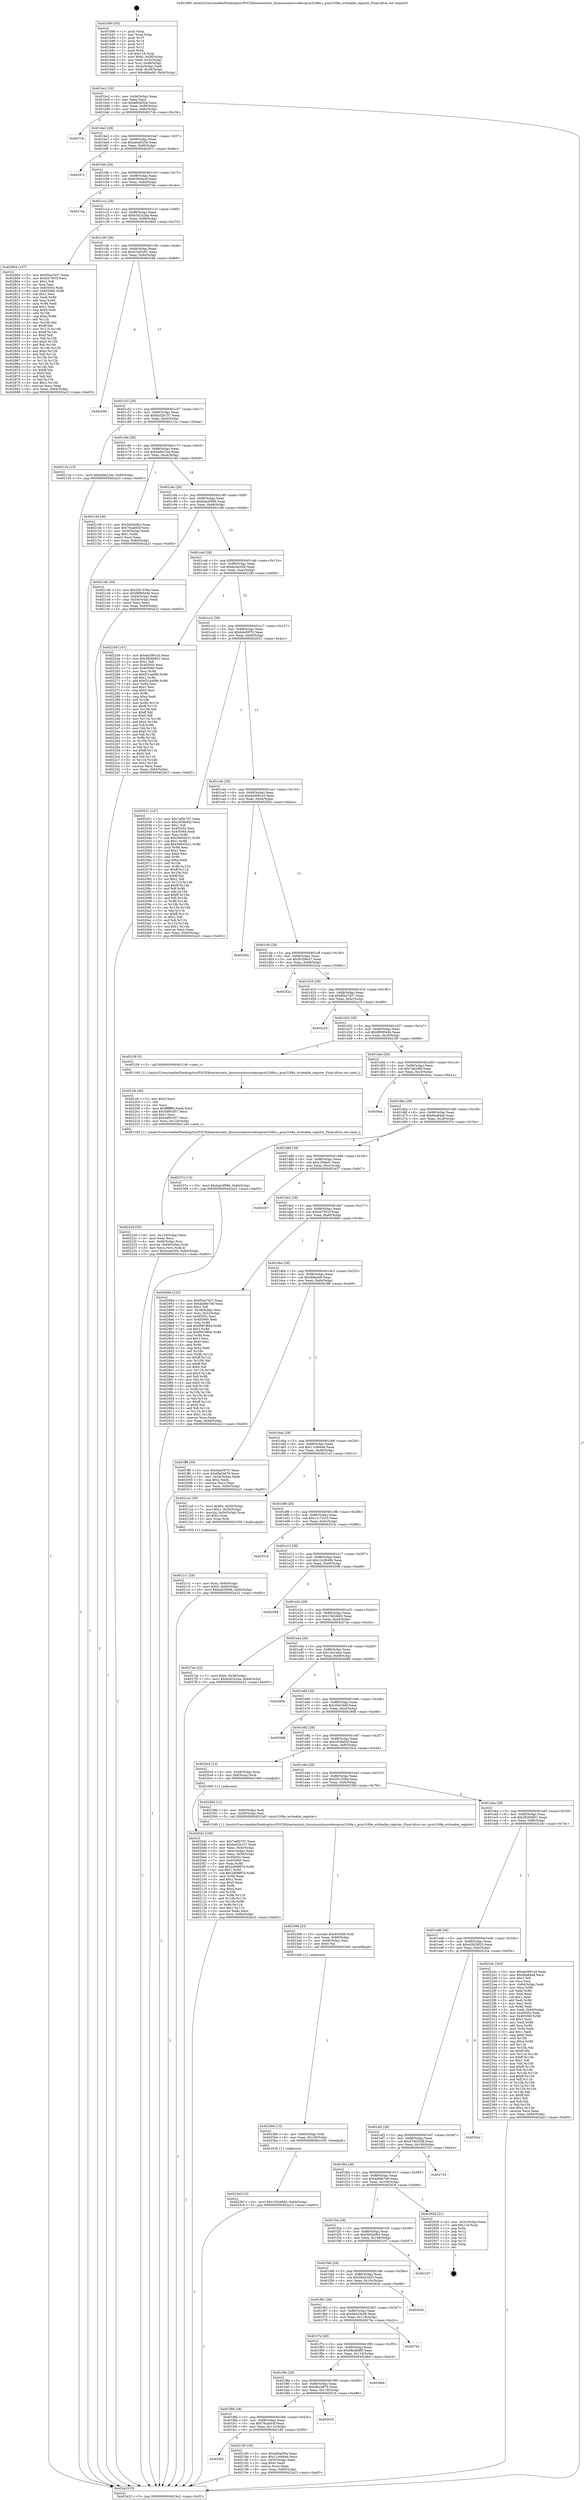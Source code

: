digraph "0x401b90" {
  label = "0x401b90 (/mnt/c/Users/mathe/Desktop/tcc/POCII/binaries/extr_linuxsoundsoccodecspcm3168a.c_pcm3168a_writeable_register_Final-ollvm.out::main(0))"
  labelloc = "t"
  node[shape=record]

  Entry [label="",width=0.3,height=0.3,shape=circle,fillcolor=black,style=filled]
  "0x401bc2" [label="{
     0x401bc2 [32]\l
     | [instrs]\l
     &nbsp;&nbsp;0x401bc2 \<+6\>: mov -0x84(%rbp),%eax\l
     &nbsp;&nbsp;0x401bc8 \<+2\>: mov %eax,%ecx\l
     &nbsp;&nbsp;0x401bca \<+6\>: sub $0xa60af30a,%ecx\l
     &nbsp;&nbsp;0x401bd0 \<+6\>: mov %eax,-0x88(%rbp)\l
     &nbsp;&nbsp;0x401bd6 \<+6\>: mov %ecx,-0x8c(%rbp)\l
     &nbsp;&nbsp;0x401bdc \<+6\>: je 00000000004027cb \<main+0xc3b\>\l
  }"]
  "0x4027cb" [label="{
     0x4027cb\l
  }", style=dashed]
  "0x401be2" [label="{
     0x401be2 [28]\l
     | [instrs]\l
     &nbsp;&nbsp;0x401be2 \<+5\>: jmp 0000000000401be7 \<main+0x57\>\l
     &nbsp;&nbsp;0x401be7 \<+6\>: mov -0x88(%rbp),%eax\l
     &nbsp;&nbsp;0x401bed \<+5\>: sub $0xaeee925d,%eax\l
     &nbsp;&nbsp;0x401bf2 \<+6\>: mov %eax,-0x90(%rbp)\l
     &nbsp;&nbsp;0x401bf8 \<+6\>: je 000000000040297c \<main+0xdec\>\l
  }"]
  Exit [label="",width=0.3,height=0.3,shape=circle,fillcolor=black,style=filled,peripheries=2]
  "0x40297c" [label="{
     0x40297c\l
  }", style=dashed]
  "0x401bfe" [label="{
     0x401bfe [28]\l
     | [instrs]\l
     &nbsp;&nbsp;0x401bfe \<+5\>: jmp 0000000000401c03 \<main+0x73\>\l
     &nbsp;&nbsp;0x401c03 \<+6\>: mov -0x88(%rbp),%eax\l
     &nbsp;&nbsp;0x401c09 \<+5\>: sub $0xb300ea3f,%eax\l
     &nbsp;&nbsp;0x401c0e \<+6\>: mov %eax,-0x94(%rbp)\l
     &nbsp;&nbsp;0x401c14 \<+6\>: je 00000000004027da \<main+0xc4a\>\l
  }"]
  "0x4023bf" [label="{
     0x4023bf [15]\l
     | [instrs]\l
     &nbsp;&nbsp;0x4023bf \<+10\>: movl $0x1362d6d3,-0x84(%rbp)\l
     &nbsp;&nbsp;0x4023c9 \<+5\>: jmp 0000000000402a23 \<main+0xe93\>\l
  }"]
  "0x4027da" [label="{
     0x4027da\l
  }", style=dashed]
  "0x401c1a" [label="{
     0x401c1a [28]\l
     | [instrs]\l
     &nbsp;&nbsp;0x401c1a \<+5\>: jmp 0000000000401c1f \<main+0x8f\>\l
     &nbsp;&nbsp;0x401c1f \<+6\>: mov -0x88(%rbp),%eax\l
     &nbsp;&nbsp;0x401c25 \<+5\>: sub $0xb3d1b2da,%eax\l
     &nbsp;&nbsp;0x401c2a \<+6\>: mov %eax,-0x98(%rbp)\l
     &nbsp;&nbsp;0x401c30 \<+6\>: je 0000000000402804 \<main+0xc74\>\l
  }"]
  "0x4023b0" [label="{
     0x4023b0 [15]\l
     | [instrs]\l
     &nbsp;&nbsp;0x4023b0 \<+4\>: mov -0x60(%rbp),%rdi\l
     &nbsp;&nbsp;0x4023b4 \<+6\>: mov %eax,-0x128(%rbp)\l
     &nbsp;&nbsp;0x4023ba \<+5\>: call 0000000000401030 \<free@plt\>\l
     | [calls]\l
     &nbsp;&nbsp;0x401030 \{1\} (unknown)\l
  }"]
  "0x402804" [label="{
     0x402804 [137]\l
     | [instrs]\l
     &nbsp;&nbsp;0x402804 \<+5\>: mov $0xf5ba7d37,%eax\l
     &nbsp;&nbsp;0x402809 \<+5\>: mov $0xd47951f,%ecx\l
     &nbsp;&nbsp;0x40280e \<+2\>: mov $0x1,%dl\l
     &nbsp;&nbsp;0x402810 \<+2\>: xor %esi,%esi\l
     &nbsp;&nbsp;0x402812 \<+7\>: mov 0x40505c,%edi\l
     &nbsp;&nbsp;0x402819 \<+8\>: mov 0x405060,%r8d\l
     &nbsp;&nbsp;0x402821 \<+3\>: sub $0x1,%esi\l
     &nbsp;&nbsp;0x402824 \<+3\>: mov %edi,%r9d\l
     &nbsp;&nbsp;0x402827 \<+3\>: add %esi,%r9d\l
     &nbsp;&nbsp;0x40282a \<+4\>: imul %r9d,%edi\l
     &nbsp;&nbsp;0x40282e \<+3\>: and $0x1,%edi\l
     &nbsp;&nbsp;0x402831 \<+3\>: cmp $0x0,%edi\l
     &nbsp;&nbsp;0x402834 \<+4\>: sete %r10b\l
     &nbsp;&nbsp;0x402838 \<+4\>: cmp $0xa,%r8d\l
     &nbsp;&nbsp;0x40283c \<+4\>: setl %r11b\l
     &nbsp;&nbsp;0x402840 \<+3\>: mov %r10b,%bl\l
     &nbsp;&nbsp;0x402843 \<+3\>: xor $0xff,%bl\l
     &nbsp;&nbsp;0x402846 \<+3\>: mov %r11b,%r14b\l
     &nbsp;&nbsp;0x402849 \<+4\>: xor $0xff,%r14b\l
     &nbsp;&nbsp;0x40284d \<+3\>: xor $0x0,%dl\l
     &nbsp;&nbsp;0x402850 \<+3\>: mov %bl,%r15b\l
     &nbsp;&nbsp;0x402853 \<+4\>: and $0x0,%r15b\l
     &nbsp;&nbsp;0x402857 \<+3\>: and %dl,%r10b\l
     &nbsp;&nbsp;0x40285a \<+3\>: mov %r14b,%r12b\l
     &nbsp;&nbsp;0x40285d \<+4\>: and $0x0,%r12b\l
     &nbsp;&nbsp;0x402861 \<+3\>: and %dl,%r11b\l
     &nbsp;&nbsp;0x402864 \<+3\>: or %r10b,%r15b\l
     &nbsp;&nbsp;0x402867 \<+3\>: or %r11b,%r12b\l
     &nbsp;&nbsp;0x40286a \<+3\>: xor %r12b,%r15b\l
     &nbsp;&nbsp;0x40286d \<+3\>: or %r14b,%bl\l
     &nbsp;&nbsp;0x402870 \<+3\>: xor $0xff,%bl\l
     &nbsp;&nbsp;0x402873 \<+3\>: or $0x0,%dl\l
     &nbsp;&nbsp;0x402876 \<+2\>: and %dl,%bl\l
     &nbsp;&nbsp;0x402878 \<+3\>: or %bl,%r15b\l
     &nbsp;&nbsp;0x40287b \<+4\>: test $0x1,%r15b\l
     &nbsp;&nbsp;0x40287f \<+3\>: cmovne %ecx,%eax\l
     &nbsp;&nbsp;0x402882 \<+6\>: mov %eax,-0x84(%rbp)\l
     &nbsp;&nbsp;0x402888 \<+5\>: jmp 0000000000402a23 \<main+0xe93\>\l
  }"]
  "0x401c36" [label="{
     0x401c36 [28]\l
     | [instrs]\l
     &nbsp;&nbsp;0x401c36 \<+5\>: jmp 0000000000401c3b \<main+0xab\>\l
     &nbsp;&nbsp;0x401c3b \<+6\>: mov -0x88(%rbp),%eax\l
     &nbsp;&nbsp;0x401c41 \<+5\>: sub $0xb7ae5c91,%eax\l
     &nbsp;&nbsp;0x401c46 \<+6\>: mov %eax,-0x9c(%rbp)\l
     &nbsp;&nbsp;0x401c4c \<+6\>: je 0000000000402548 \<main+0x9b8\>\l
  }"]
  "0x402399" [label="{
     0x402399 [23]\l
     | [instrs]\l
     &nbsp;&nbsp;0x402399 \<+10\>: movabs $0x4030d6,%rdi\l
     &nbsp;&nbsp;0x4023a3 \<+3\>: mov %eax,-0x68(%rbp)\l
     &nbsp;&nbsp;0x4023a6 \<+3\>: mov -0x68(%rbp),%esi\l
     &nbsp;&nbsp;0x4023a9 \<+2\>: mov $0x0,%al\l
     &nbsp;&nbsp;0x4023ab \<+5\>: call 0000000000401040 \<printf@plt\>\l
     | [calls]\l
     &nbsp;&nbsp;0x401040 \{1\} (unknown)\l
  }"]
  "0x402548" [label="{
     0x402548\l
  }", style=dashed]
  "0x401c52" [label="{
     0x401c52 [28]\l
     | [instrs]\l
     &nbsp;&nbsp;0x401c52 \<+5\>: jmp 0000000000401c57 \<main+0xc7\>\l
     &nbsp;&nbsp;0x401c57 \<+6\>: mov -0x88(%rbp),%eax\l
     &nbsp;&nbsp;0x401c5d \<+5\>: sub $0xba52b157,%eax\l
     &nbsp;&nbsp;0x401c62 \<+6\>: mov %eax,-0xa0(%rbp)\l
     &nbsp;&nbsp;0x401c68 \<+6\>: je 000000000040213a \<main+0x5aa\>\l
  }"]
  "0x402226" [label="{
     0x402226 [35]\l
     | [instrs]\l
     &nbsp;&nbsp;0x402226 \<+6\>: mov -0x124(%rbp),%ecx\l
     &nbsp;&nbsp;0x40222c \<+3\>: imul %eax,%ecx\l
     &nbsp;&nbsp;0x40222f \<+4\>: mov -0x60(%rbp),%rsi\l
     &nbsp;&nbsp;0x402233 \<+4\>: movslq -0x64(%rbp),%rdi\l
     &nbsp;&nbsp;0x402237 \<+3\>: mov %ecx,(%rsi,%rdi,4)\l
     &nbsp;&nbsp;0x40223a \<+10\>: movl $0xbcdecf26,-0x84(%rbp)\l
     &nbsp;&nbsp;0x402244 \<+5\>: jmp 0000000000402a23 \<main+0xe93\>\l
  }"]
  "0x40213a" [label="{
     0x40213a [15]\l
     | [instrs]\l
     &nbsp;&nbsp;0x40213a \<+10\>: movl $0xba9a12ee,-0x84(%rbp)\l
     &nbsp;&nbsp;0x402144 \<+5\>: jmp 0000000000402a23 \<main+0xe93\>\l
  }"]
  "0x401c6e" [label="{
     0x401c6e [28]\l
     | [instrs]\l
     &nbsp;&nbsp;0x401c6e \<+5\>: jmp 0000000000401c73 \<main+0xe3\>\l
     &nbsp;&nbsp;0x401c73 \<+6\>: mov -0x88(%rbp),%eax\l
     &nbsp;&nbsp;0x401c79 \<+5\>: sub $0xba9a12ee,%eax\l
     &nbsp;&nbsp;0x401c7e \<+6\>: mov %eax,-0xa4(%rbp)\l
     &nbsp;&nbsp;0x401c84 \<+6\>: je 0000000000402149 \<main+0x5b9\>\l
  }"]
  "0x4021fe" [label="{
     0x4021fe [40]\l
     | [instrs]\l
     &nbsp;&nbsp;0x4021fe \<+5\>: mov $0x2,%ecx\l
     &nbsp;&nbsp;0x402203 \<+1\>: cltd\l
     &nbsp;&nbsp;0x402204 \<+2\>: idiv %ecx\l
     &nbsp;&nbsp;0x402206 \<+6\>: imul $0xfffffffe,%edx,%ecx\l
     &nbsp;&nbsp;0x40220c \<+6\>: add $0x3df91657,%ecx\l
     &nbsp;&nbsp;0x402212 \<+3\>: add $0x1,%ecx\l
     &nbsp;&nbsp;0x402215 \<+6\>: sub $0x3df91657,%ecx\l
     &nbsp;&nbsp;0x40221b \<+6\>: mov %ecx,-0x124(%rbp)\l
     &nbsp;&nbsp;0x402221 \<+5\>: call 0000000000401160 \<next_i\>\l
     | [calls]\l
     &nbsp;&nbsp;0x401160 \{1\} (/mnt/c/Users/mathe/Desktop/tcc/POCII/binaries/extr_linuxsoundsoccodecspcm3168a.c_pcm3168a_writeable_register_Final-ollvm.out::next_i)\l
  }"]
  "0x402149" [label="{
     0x402149 [30]\l
     | [instrs]\l
     &nbsp;&nbsp;0x402149 \<+5\>: mov $0x5b5bbfb3,%eax\l
     &nbsp;&nbsp;0x40214e \<+5\>: mov $0x78cab03f,%ecx\l
     &nbsp;&nbsp;0x402153 \<+3\>: mov -0x30(%rbp),%edx\l
     &nbsp;&nbsp;0x402156 \<+3\>: cmp $0x1,%edx\l
     &nbsp;&nbsp;0x402159 \<+3\>: cmovl %ecx,%eax\l
     &nbsp;&nbsp;0x40215c \<+6\>: mov %eax,-0x84(%rbp)\l
     &nbsp;&nbsp;0x402162 \<+5\>: jmp 0000000000402a23 \<main+0xe93\>\l
  }"]
  "0x401c8a" [label="{
     0x401c8a [28]\l
     | [instrs]\l
     &nbsp;&nbsp;0x401c8a \<+5\>: jmp 0000000000401c8f \<main+0xff\>\l
     &nbsp;&nbsp;0x401c8f \<+6\>: mov -0x88(%rbp),%eax\l
     &nbsp;&nbsp;0x401c95 \<+5\>: sub $0xbab3f586,%eax\l
     &nbsp;&nbsp;0x401c9a \<+6\>: mov %eax,-0xa8(%rbp)\l
     &nbsp;&nbsp;0x401ca0 \<+6\>: je 00000000004021db \<main+0x64b\>\l
  }"]
  "0x4021c1" [label="{
     0x4021c1 [26]\l
     | [instrs]\l
     &nbsp;&nbsp;0x4021c1 \<+4\>: mov %rax,-0x60(%rbp)\l
     &nbsp;&nbsp;0x4021c5 \<+7\>: movl $0x0,-0x64(%rbp)\l
     &nbsp;&nbsp;0x4021cc \<+10\>: movl $0xbab3f586,-0x84(%rbp)\l
     &nbsp;&nbsp;0x4021d6 \<+5\>: jmp 0000000000402a23 \<main+0xe93\>\l
  }"]
  "0x4021db" [label="{
     0x4021db [30]\l
     | [instrs]\l
     &nbsp;&nbsp;0x4021db \<+5\>: mov $0x2f41559a,%eax\l
     &nbsp;&nbsp;0x4021e0 \<+5\>: mov $0xf899044b,%ecx\l
     &nbsp;&nbsp;0x4021e5 \<+3\>: mov -0x64(%rbp),%edx\l
     &nbsp;&nbsp;0x4021e8 \<+3\>: cmp -0x54(%rbp),%edx\l
     &nbsp;&nbsp;0x4021eb \<+3\>: cmovl %ecx,%eax\l
     &nbsp;&nbsp;0x4021ee \<+6\>: mov %eax,-0x84(%rbp)\l
     &nbsp;&nbsp;0x4021f4 \<+5\>: jmp 0000000000402a23 \<main+0xe93\>\l
  }"]
  "0x401ca6" [label="{
     0x401ca6 [28]\l
     | [instrs]\l
     &nbsp;&nbsp;0x401ca6 \<+5\>: jmp 0000000000401cab \<main+0x11b\>\l
     &nbsp;&nbsp;0x401cab \<+6\>: mov -0x88(%rbp),%eax\l
     &nbsp;&nbsp;0x401cb1 \<+5\>: sub $0xbcdecf26,%eax\l
     &nbsp;&nbsp;0x401cb6 \<+6\>: mov %eax,-0xac(%rbp)\l
     &nbsp;&nbsp;0x401cbc \<+6\>: je 0000000000402249 \<main+0x6b9\>\l
  }"]
  "0x401fd2" [label="{
     0x401fd2\l
  }", style=dashed]
  "0x402249" [label="{
     0x402249 [147]\l
     | [instrs]\l
     &nbsp;&nbsp;0x402249 \<+5\>: mov $0xda3991e3,%eax\l
     &nbsp;&nbsp;0x40224e \<+5\>: mov $0x38260651,%ecx\l
     &nbsp;&nbsp;0x402253 \<+2\>: mov $0x1,%dl\l
     &nbsp;&nbsp;0x402255 \<+7\>: mov 0x40505c,%esi\l
     &nbsp;&nbsp;0x40225c \<+7\>: mov 0x405060,%edi\l
     &nbsp;&nbsp;0x402263 \<+3\>: mov %esi,%r8d\l
     &nbsp;&nbsp;0x402266 \<+7\>: sub $0xf31aa09b,%r8d\l
     &nbsp;&nbsp;0x40226d \<+4\>: sub $0x1,%r8d\l
     &nbsp;&nbsp;0x402271 \<+7\>: add $0xf31aa09b,%r8d\l
     &nbsp;&nbsp;0x402278 \<+4\>: imul %r8d,%esi\l
     &nbsp;&nbsp;0x40227c \<+3\>: and $0x1,%esi\l
     &nbsp;&nbsp;0x40227f \<+3\>: cmp $0x0,%esi\l
     &nbsp;&nbsp;0x402282 \<+4\>: sete %r9b\l
     &nbsp;&nbsp;0x402286 \<+3\>: cmp $0xa,%edi\l
     &nbsp;&nbsp;0x402289 \<+4\>: setl %r10b\l
     &nbsp;&nbsp;0x40228d \<+3\>: mov %r9b,%r11b\l
     &nbsp;&nbsp;0x402290 \<+4\>: xor $0xff,%r11b\l
     &nbsp;&nbsp;0x402294 \<+3\>: mov %r10b,%bl\l
     &nbsp;&nbsp;0x402297 \<+3\>: xor $0xff,%bl\l
     &nbsp;&nbsp;0x40229a \<+3\>: xor $0x0,%dl\l
     &nbsp;&nbsp;0x40229d \<+3\>: mov %r11b,%r14b\l
     &nbsp;&nbsp;0x4022a0 \<+4\>: and $0x0,%r14b\l
     &nbsp;&nbsp;0x4022a4 \<+3\>: and %dl,%r9b\l
     &nbsp;&nbsp;0x4022a7 \<+3\>: mov %bl,%r15b\l
     &nbsp;&nbsp;0x4022aa \<+4\>: and $0x0,%r15b\l
     &nbsp;&nbsp;0x4022ae \<+3\>: and %dl,%r10b\l
     &nbsp;&nbsp;0x4022b1 \<+3\>: or %r9b,%r14b\l
     &nbsp;&nbsp;0x4022b4 \<+3\>: or %r10b,%r15b\l
     &nbsp;&nbsp;0x4022b7 \<+3\>: xor %r15b,%r14b\l
     &nbsp;&nbsp;0x4022ba \<+3\>: or %bl,%r11b\l
     &nbsp;&nbsp;0x4022bd \<+4\>: xor $0xff,%r11b\l
     &nbsp;&nbsp;0x4022c1 \<+3\>: or $0x0,%dl\l
     &nbsp;&nbsp;0x4022c4 \<+3\>: and %dl,%r11b\l
     &nbsp;&nbsp;0x4022c7 \<+3\>: or %r11b,%r14b\l
     &nbsp;&nbsp;0x4022ca \<+4\>: test $0x1,%r14b\l
     &nbsp;&nbsp;0x4022ce \<+3\>: cmovne %ecx,%eax\l
     &nbsp;&nbsp;0x4022d1 \<+6\>: mov %eax,-0x84(%rbp)\l
     &nbsp;&nbsp;0x4022d7 \<+5\>: jmp 0000000000402a23 \<main+0xe93\>\l
  }"]
  "0x401cc2" [label="{
     0x401cc2 [28]\l
     | [instrs]\l
     &nbsp;&nbsp;0x401cc2 \<+5\>: jmp 0000000000401cc7 \<main+0x137\>\l
     &nbsp;&nbsp;0x401cc7 \<+6\>: mov -0x88(%rbp),%eax\l
     &nbsp;&nbsp;0x401ccd \<+5\>: sub $0xbda597f1,%eax\l
     &nbsp;&nbsp;0x401cd2 \<+6\>: mov %eax,-0xb0(%rbp)\l
     &nbsp;&nbsp;0x401cd8 \<+6\>: je 0000000000402031 \<main+0x4a1\>\l
  }"]
  "0x402185" [label="{
     0x402185 [30]\l
     | [instrs]\l
     &nbsp;&nbsp;0x402185 \<+5\>: mov $0xa60af30a,%eax\l
     &nbsp;&nbsp;0x40218a \<+5\>: mov $0x11c666a6,%ecx\l
     &nbsp;&nbsp;0x40218f \<+3\>: mov -0x30(%rbp),%edx\l
     &nbsp;&nbsp;0x402192 \<+3\>: cmp $0x0,%edx\l
     &nbsp;&nbsp;0x402195 \<+3\>: cmove %ecx,%eax\l
     &nbsp;&nbsp;0x402198 \<+6\>: mov %eax,-0x84(%rbp)\l
     &nbsp;&nbsp;0x40219e \<+5\>: jmp 0000000000402a23 \<main+0xe93\>\l
  }"]
  "0x402031" [label="{
     0x402031 [147]\l
     | [instrs]\l
     &nbsp;&nbsp;0x402031 \<+5\>: mov $0x7a6f2707,%eax\l
     &nbsp;&nbsp;0x402036 \<+5\>: mov $0x2838e92f,%ecx\l
     &nbsp;&nbsp;0x40203b \<+2\>: mov $0x1,%dl\l
     &nbsp;&nbsp;0x40203d \<+7\>: mov 0x40505c,%esi\l
     &nbsp;&nbsp;0x402044 \<+7\>: mov 0x405060,%edi\l
     &nbsp;&nbsp;0x40204b \<+3\>: mov %esi,%r8d\l
     &nbsp;&nbsp;0x40204e \<+7\>: sub $0x306d2b31,%r8d\l
     &nbsp;&nbsp;0x402055 \<+4\>: sub $0x1,%r8d\l
     &nbsp;&nbsp;0x402059 \<+7\>: add $0x306d2b31,%r8d\l
     &nbsp;&nbsp;0x402060 \<+4\>: imul %r8d,%esi\l
     &nbsp;&nbsp;0x402064 \<+3\>: and $0x1,%esi\l
     &nbsp;&nbsp;0x402067 \<+3\>: cmp $0x0,%esi\l
     &nbsp;&nbsp;0x40206a \<+4\>: sete %r9b\l
     &nbsp;&nbsp;0x40206e \<+3\>: cmp $0xa,%edi\l
     &nbsp;&nbsp;0x402071 \<+4\>: setl %r10b\l
     &nbsp;&nbsp;0x402075 \<+3\>: mov %r9b,%r11b\l
     &nbsp;&nbsp;0x402078 \<+4\>: xor $0xff,%r11b\l
     &nbsp;&nbsp;0x40207c \<+3\>: mov %r10b,%bl\l
     &nbsp;&nbsp;0x40207f \<+3\>: xor $0xff,%bl\l
     &nbsp;&nbsp;0x402082 \<+3\>: xor $0x1,%dl\l
     &nbsp;&nbsp;0x402085 \<+3\>: mov %r11b,%r14b\l
     &nbsp;&nbsp;0x402088 \<+4\>: and $0xff,%r14b\l
     &nbsp;&nbsp;0x40208c \<+3\>: and %dl,%r9b\l
     &nbsp;&nbsp;0x40208f \<+3\>: mov %bl,%r15b\l
     &nbsp;&nbsp;0x402092 \<+4\>: and $0xff,%r15b\l
     &nbsp;&nbsp;0x402096 \<+3\>: and %dl,%r10b\l
     &nbsp;&nbsp;0x402099 \<+3\>: or %r9b,%r14b\l
     &nbsp;&nbsp;0x40209c \<+3\>: or %r10b,%r15b\l
     &nbsp;&nbsp;0x40209f \<+3\>: xor %r15b,%r14b\l
     &nbsp;&nbsp;0x4020a2 \<+3\>: or %bl,%r11b\l
     &nbsp;&nbsp;0x4020a5 \<+4\>: xor $0xff,%r11b\l
     &nbsp;&nbsp;0x4020a9 \<+3\>: or $0x1,%dl\l
     &nbsp;&nbsp;0x4020ac \<+3\>: and %dl,%r11b\l
     &nbsp;&nbsp;0x4020af \<+3\>: or %r11b,%r14b\l
     &nbsp;&nbsp;0x4020b2 \<+4\>: test $0x1,%r14b\l
     &nbsp;&nbsp;0x4020b6 \<+3\>: cmovne %ecx,%eax\l
     &nbsp;&nbsp;0x4020b9 \<+6\>: mov %eax,-0x84(%rbp)\l
     &nbsp;&nbsp;0x4020bf \<+5\>: jmp 0000000000402a23 \<main+0xe93\>\l
  }"]
  "0x401cde" [label="{
     0x401cde [28]\l
     | [instrs]\l
     &nbsp;&nbsp;0x401cde \<+5\>: jmp 0000000000401ce3 \<main+0x153\>\l
     &nbsp;&nbsp;0x401ce3 \<+6\>: mov -0x88(%rbp),%eax\l
     &nbsp;&nbsp;0x401ce9 \<+5\>: sub $0xda3991e3,%eax\l
     &nbsp;&nbsp;0x401cee \<+6\>: mov %eax,-0xb4(%rbp)\l
     &nbsp;&nbsp;0x401cf4 \<+6\>: je 000000000040295a \<main+0xdca\>\l
  }"]
  "0x401fb6" [label="{
     0x401fb6 [28]\l
     | [instrs]\l
     &nbsp;&nbsp;0x401fb6 \<+5\>: jmp 0000000000401fbb \<main+0x42b\>\l
     &nbsp;&nbsp;0x401fbb \<+6\>: mov -0x88(%rbp),%eax\l
     &nbsp;&nbsp;0x401fc1 \<+5\>: sub $0x78cab03f,%eax\l
     &nbsp;&nbsp;0x401fc6 \<+6\>: mov %eax,-0x11c(%rbp)\l
     &nbsp;&nbsp;0x401fcc \<+6\>: je 0000000000402185 \<main+0x5f5\>\l
  }"]
  "0x40295a" [label="{
     0x40295a\l
  }", style=dashed]
  "0x401cfa" [label="{
     0x401cfa [28]\l
     | [instrs]\l
     &nbsp;&nbsp;0x401cfa \<+5\>: jmp 0000000000401cff \<main+0x16f\>\l
     &nbsp;&nbsp;0x401cff \<+6\>: mov -0x88(%rbp),%eax\l
     &nbsp;&nbsp;0x401d05 \<+5\>: sub $0xf0358c47,%eax\l
     &nbsp;&nbsp;0x401d0a \<+6\>: mov %eax,-0xb8(%rbp)\l
     &nbsp;&nbsp;0x401d10 \<+6\>: je 000000000040252a \<main+0x99a\>\l
  }"]
  "0x402016" [label="{
     0x402016\l
  }", style=dashed]
  "0x40252a" [label="{
     0x40252a\l
  }", style=dashed]
  "0x401d16" [label="{
     0x401d16 [28]\l
     | [instrs]\l
     &nbsp;&nbsp;0x401d16 \<+5\>: jmp 0000000000401d1b \<main+0x18b\>\l
     &nbsp;&nbsp;0x401d1b \<+6\>: mov -0x88(%rbp),%eax\l
     &nbsp;&nbsp;0x401d21 \<+5\>: sub $0xf5ba7d37,%eax\l
     &nbsp;&nbsp;0x401d26 \<+6\>: mov %eax,-0xbc(%rbp)\l
     &nbsp;&nbsp;0x401d2c \<+6\>: je 0000000000402a19 \<main+0xe89\>\l
  }"]
  "0x401f9a" [label="{
     0x401f9a [28]\l
     | [instrs]\l
     &nbsp;&nbsp;0x401f9a \<+5\>: jmp 0000000000401f9f \<main+0x40f\>\l
     &nbsp;&nbsp;0x401f9f \<+6\>: mov -0x88(%rbp),%eax\l
     &nbsp;&nbsp;0x401fa5 \<+5\>: sub $0x6fa24676,%eax\l
     &nbsp;&nbsp;0x401faa \<+6\>: mov %eax,-0x118(%rbp)\l
     &nbsp;&nbsp;0x401fb0 \<+6\>: je 0000000000402016 \<main+0x486\>\l
  }"]
  "0x402a19" [label="{
     0x402a19\l
  }", style=dashed]
  "0x401d32" [label="{
     0x401d32 [28]\l
     | [instrs]\l
     &nbsp;&nbsp;0x401d32 \<+5\>: jmp 0000000000401d37 \<main+0x1a7\>\l
     &nbsp;&nbsp;0x401d37 \<+6\>: mov -0x88(%rbp),%eax\l
     &nbsp;&nbsp;0x401d3d \<+5\>: sub $0xf899044b,%eax\l
     &nbsp;&nbsp;0x401d42 \<+6\>: mov %eax,-0xc0(%rbp)\l
     &nbsp;&nbsp;0x401d48 \<+6\>: je 00000000004021f9 \<main+0x669\>\l
  }"]
  "0x4029b4" [label="{
     0x4029b4\l
  }", style=dashed]
  "0x4021f9" [label="{
     0x4021f9 [5]\l
     | [instrs]\l
     &nbsp;&nbsp;0x4021f9 \<+5\>: call 0000000000401160 \<next_i\>\l
     | [calls]\l
     &nbsp;&nbsp;0x401160 \{1\} (/mnt/c/Users/mathe/Desktop/tcc/POCII/binaries/extr_linuxsoundsoccodecspcm3168a.c_pcm3168a_writeable_register_Final-ollvm.out::next_i)\l
  }"]
  "0x401d4e" [label="{
     0x401d4e [28]\l
     | [instrs]\l
     &nbsp;&nbsp;0x401d4e \<+5\>: jmp 0000000000401d53 \<main+0x1c3\>\l
     &nbsp;&nbsp;0x401d53 \<+6\>: mov -0x88(%rbp),%eax\l
     &nbsp;&nbsp;0x401d59 \<+5\>: sub $0x7de29fb,%eax\l
     &nbsp;&nbsp;0x401d5e \<+6\>: mov %eax,-0xc4(%rbp)\l
     &nbsp;&nbsp;0x401d64 \<+6\>: je 00000000004026aa \<main+0xb1a\>\l
  }"]
  "0x401f7e" [label="{
     0x401f7e [28]\l
     | [instrs]\l
     &nbsp;&nbsp;0x401f7e \<+5\>: jmp 0000000000401f83 \<main+0x3f3\>\l
     &nbsp;&nbsp;0x401f83 \<+6\>: mov -0x88(%rbp),%eax\l
     &nbsp;&nbsp;0x401f89 \<+5\>: sub $0x68ed8df0,%eax\l
     &nbsp;&nbsp;0x401f8e \<+6\>: mov %eax,-0x114(%rbp)\l
     &nbsp;&nbsp;0x401f94 \<+6\>: je 00000000004029b4 \<main+0xe24\>\l
  }"]
  "0x4026aa" [label="{
     0x4026aa\l
  }", style=dashed]
  "0x401d6a" [label="{
     0x401d6a [28]\l
     | [instrs]\l
     &nbsp;&nbsp;0x401d6a \<+5\>: jmp 0000000000401d6f \<main+0x1df\>\l
     &nbsp;&nbsp;0x401d6f \<+6\>: mov -0x88(%rbp),%eax\l
     &nbsp;&nbsp;0x401d75 \<+5\>: sub $0x9ea84a9,%eax\l
     &nbsp;&nbsp;0x401d7a \<+6\>: mov %eax,-0xc8(%rbp)\l
     &nbsp;&nbsp;0x401d80 \<+6\>: je 000000000040237e \<main+0x7ee\>\l
  }"]
  "0x4027bc" [label="{
     0x4027bc\l
  }", style=dashed]
  "0x40237e" [label="{
     0x40237e [15]\l
     | [instrs]\l
     &nbsp;&nbsp;0x40237e \<+10\>: movl $0xbab3f586,-0x84(%rbp)\l
     &nbsp;&nbsp;0x402388 \<+5\>: jmp 0000000000402a23 \<main+0xe93\>\l
  }"]
  "0x401d86" [label="{
     0x401d86 [28]\l
     | [instrs]\l
     &nbsp;&nbsp;0x401d86 \<+5\>: jmp 0000000000401d8b \<main+0x1fb\>\l
     &nbsp;&nbsp;0x401d8b \<+6\>: mov -0x88(%rbp),%eax\l
     &nbsp;&nbsp;0x401d91 \<+5\>: sub $0xc16dad1,%eax\l
     &nbsp;&nbsp;0x401d96 \<+6\>: mov %eax,-0xcc(%rbp)\l
     &nbsp;&nbsp;0x401d9c \<+6\>: je 0000000000402457 \<main+0x8c7\>\l
  }"]
  "0x401f62" [label="{
     0x401f62 [28]\l
     | [instrs]\l
     &nbsp;&nbsp;0x401f62 \<+5\>: jmp 0000000000401f67 \<main+0x3d7\>\l
     &nbsp;&nbsp;0x401f67 \<+6\>: mov -0x88(%rbp),%eax\l
     &nbsp;&nbsp;0x401f6d \<+5\>: sub $0x66e33a38,%eax\l
     &nbsp;&nbsp;0x401f72 \<+6\>: mov %eax,-0x110(%rbp)\l
     &nbsp;&nbsp;0x401f78 \<+6\>: je 00000000004027bc \<main+0xc2c\>\l
  }"]
  "0x402457" [label="{
     0x402457\l
  }", style=dashed]
  "0x401da2" [label="{
     0x401da2 [28]\l
     | [instrs]\l
     &nbsp;&nbsp;0x401da2 \<+5\>: jmp 0000000000401da7 \<main+0x217\>\l
     &nbsp;&nbsp;0x401da7 \<+6\>: mov -0x88(%rbp),%eax\l
     &nbsp;&nbsp;0x401dad \<+5\>: sub $0xd47951f,%eax\l
     &nbsp;&nbsp;0x401db2 \<+6\>: mov %eax,-0xd0(%rbp)\l
     &nbsp;&nbsp;0x401db8 \<+6\>: je 000000000040288d \<main+0xcfd\>\l
  }"]
  "0x40262b" [label="{
     0x40262b\l
  }", style=dashed]
  "0x40288d" [label="{
     0x40288d [153]\l
     | [instrs]\l
     &nbsp;&nbsp;0x40288d \<+5\>: mov $0xf5ba7d37,%eax\l
     &nbsp;&nbsp;0x402892 \<+5\>: mov $0x4a68e7e8,%ecx\l
     &nbsp;&nbsp;0x402897 \<+2\>: mov $0x1,%dl\l
     &nbsp;&nbsp;0x402899 \<+3\>: mov -0x38(%rbp),%esi\l
     &nbsp;&nbsp;0x40289c \<+3\>: mov %esi,-0x2c(%rbp)\l
     &nbsp;&nbsp;0x40289f \<+7\>: mov 0x40505c,%esi\l
     &nbsp;&nbsp;0x4028a6 \<+7\>: mov 0x405060,%edi\l
     &nbsp;&nbsp;0x4028ad \<+3\>: mov %esi,%r8d\l
     &nbsp;&nbsp;0x4028b0 \<+7\>: add $0xf991f80d,%r8d\l
     &nbsp;&nbsp;0x4028b7 \<+4\>: sub $0x1,%r8d\l
     &nbsp;&nbsp;0x4028bb \<+7\>: sub $0xf991f80d,%r8d\l
     &nbsp;&nbsp;0x4028c2 \<+4\>: imul %r8d,%esi\l
     &nbsp;&nbsp;0x4028c6 \<+3\>: and $0x1,%esi\l
     &nbsp;&nbsp;0x4028c9 \<+3\>: cmp $0x0,%esi\l
     &nbsp;&nbsp;0x4028cc \<+4\>: sete %r9b\l
     &nbsp;&nbsp;0x4028d0 \<+3\>: cmp $0xa,%edi\l
     &nbsp;&nbsp;0x4028d3 \<+4\>: setl %r10b\l
     &nbsp;&nbsp;0x4028d7 \<+3\>: mov %r9b,%r11b\l
     &nbsp;&nbsp;0x4028da \<+4\>: xor $0xff,%r11b\l
     &nbsp;&nbsp;0x4028de \<+3\>: mov %r10b,%bl\l
     &nbsp;&nbsp;0x4028e1 \<+3\>: xor $0xff,%bl\l
     &nbsp;&nbsp;0x4028e4 \<+3\>: xor $0x0,%dl\l
     &nbsp;&nbsp;0x4028e7 \<+3\>: mov %r11b,%r14b\l
     &nbsp;&nbsp;0x4028ea \<+4\>: and $0x0,%r14b\l
     &nbsp;&nbsp;0x4028ee \<+3\>: and %dl,%r9b\l
     &nbsp;&nbsp;0x4028f1 \<+3\>: mov %bl,%r15b\l
     &nbsp;&nbsp;0x4028f4 \<+4\>: and $0x0,%r15b\l
     &nbsp;&nbsp;0x4028f8 \<+3\>: and %dl,%r10b\l
     &nbsp;&nbsp;0x4028fb \<+3\>: or %r9b,%r14b\l
     &nbsp;&nbsp;0x4028fe \<+3\>: or %r10b,%r15b\l
     &nbsp;&nbsp;0x402901 \<+3\>: xor %r15b,%r14b\l
     &nbsp;&nbsp;0x402904 \<+3\>: or %bl,%r11b\l
     &nbsp;&nbsp;0x402907 \<+4\>: xor $0xff,%r11b\l
     &nbsp;&nbsp;0x40290b \<+3\>: or $0x0,%dl\l
     &nbsp;&nbsp;0x40290e \<+3\>: and %dl,%r11b\l
     &nbsp;&nbsp;0x402911 \<+3\>: or %r11b,%r14b\l
     &nbsp;&nbsp;0x402914 \<+4\>: test $0x1,%r14b\l
     &nbsp;&nbsp;0x402918 \<+3\>: cmovne %ecx,%eax\l
     &nbsp;&nbsp;0x40291b \<+6\>: mov %eax,-0x84(%rbp)\l
     &nbsp;&nbsp;0x402921 \<+5\>: jmp 0000000000402a23 \<main+0xe93\>\l
  }"]
  "0x401dbe" [label="{
     0x401dbe [28]\l
     | [instrs]\l
     &nbsp;&nbsp;0x401dbe \<+5\>: jmp 0000000000401dc3 \<main+0x233\>\l
     &nbsp;&nbsp;0x401dc3 \<+6\>: mov -0x88(%rbp),%eax\l
     &nbsp;&nbsp;0x401dc9 \<+5\>: sub $0xdbfeab8,%eax\l
     &nbsp;&nbsp;0x401dce \<+6\>: mov %eax,-0xd4(%rbp)\l
     &nbsp;&nbsp;0x401dd4 \<+6\>: je 0000000000401ff8 \<main+0x468\>\l
  }"]
  "0x401f46" [label="{
     0x401f46 [28]\l
     | [instrs]\l
     &nbsp;&nbsp;0x401f46 \<+5\>: jmp 0000000000401f4b \<main+0x3bb\>\l
     &nbsp;&nbsp;0x401f4b \<+6\>: mov -0x88(%rbp),%eax\l
     &nbsp;&nbsp;0x401f51 \<+5\>: sub $0x5b642425,%eax\l
     &nbsp;&nbsp;0x401f56 \<+6\>: mov %eax,-0x10c(%rbp)\l
     &nbsp;&nbsp;0x401f5c \<+6\>: je 000000000040262b \<main+0xa9b\>\l
  }"]
  "0x401ff8" [label="{
     0x401ff8 [30]\l
     | [instrs]\l
     &nbsp;&nbsp;0x401ff8 \<+5\>: mov $0xbda597f1,%eax\l
     &nbsp;&nbsp;0x401ffd \<+5\>: mov $0x6fa24676,%ecx\l
     &nbsp;&nbsp;0x402002 \<+3\>: mov -0x34(%rbp),%edx\l
     &nbsp;&nbsp;0x402005 \<+3\>: cmp $0x2,%edx\l
     &nbsp;&nbsp;0x402008 \<+3\>: cmovne %ecx,%eax\l
     &nbsp;&nbsp;0x40200b \<+6\>: mov %eax,-0x84(%rbp)\l
     &nbsp;&nbsp;0x402011 \<+5\>: jmp 0000000000402a23 \<main+0xe93\>\l
  }"]
  "0x401dda" [label="{
     0x401dda [28]\l
     | [instrs]\l
     &nbsp;&nbsp;0x401dda \<+5\>: jmp 0000000000401ddf \<main+0x24f\>\l
     &nbsp;&nbsp;0x401ddf \<+6\>: mov -0x88(%rbp),%eax\l
     &nbsp;&nbsp;0x401de5 \<+5\>: sub $0x11c666a6,%eax\l
     &nbsp;&nbsp;0x401dea \<+6\>: mov %eax,-0xd8(%rbp)\l
     &nbsp;&nbsp;0x401df0 \<+6\>: je 00000000004021a3 \<main+0x613\>\l
  }"]
  "0x402a23" [label="{
     0x402a23 [5]\l
     | [instrs]\l
     &nbsp;&nbsp;0x402a23 \<+5\>: jmp 0000000000401bc2 \<main+0x32\>\l
  }"]
  "0x401b90" [label="{
     0x401b90 [50]\l
     | [instrs]\l
     &nbsp;&nbsp;0x401b90 \<+1\>: push %rbp\l
     &nbsp;&nbsp;0x401b91 \<+3\>: mov %rsp,%rbp\l
     &nbsp;&nbsp;0x401b94 \<+2\>: push %r15\l
     &nbsp;&nbsp;0x401b96 \<+2\>: push %r14\l
     &nbsp;&nbsp;0x401b98 \<+2\>: push %r13\l
     &nbsp;&nbsp;0x401b9a \<+2\>: push %r12\l
     &nbsp;&nbsp;0x401b9c \<+1\>: push %rbx\l
     &nbsp;&nbsp;0x401b9d \<+7\>: sub $0x118,%rsp\l
     &nbsp;&nbsp;0x401ba4 \<+7\>: movl $0x0,-0x38(%rbp)\l
     &nbsp;&nbsp;0x401bab \<+3\>: mov %edi,-0x3c(%rbp)\l
     &nbsp;&nbsp;0x401bae \<+4\>: mov %rsi,-0x48(%rbp)\l
     &nbsp;&nbsp;0x401bb2 \<+3\>: mov -0x3c(%rbp),%edi\l
     &nbsp;&nbsp;0x401bb5 \<+3\>: mov %edi,-0x34(%rbp)\l
     &nbsp;&nbsp;0x401bb8 \<+10\>: movl $0xdbfeab8,-0x84(%rbp)\l
  }"]
  "0x402167" [label="{
     0x402167\l
  }", style=dashed]
  "0x4021a3" [label="{
     0x4021a3 [30]\l
     | [instrs]\l
     &nbsp;&nbsp;0x4021a3 \<+7\>: movl $0x64,-0x50(%rbp)\l
     &nbsp;&nbsp;0x4021aa \<+7\>: movl $0x1,-0x54(%rbp)\l
     &nbsp;&nbsp;0x4021b1 \<+4\>: movslq -0x54(%rbp),%rax\l
     &nbsp;&nbsp;0x4021b5 \<+4\>: shl $0x2,%rax\l
     &nbsp;&nbsp;0x4021b9 \<+3\>: mov %rax,%rdi\l
     &nbsp;&nbsp;0x4021bc \<+5\>: call 0000000000401050 \<malloc@plt\>\l
     | [calls]\l
     &nbsp;&nbsp;0x401050 \{1\} (unknown)\l
  }"]
  "0x401df6" [label="{
     0x401df6 [28]\l
     | [instrs]\l
     &nbsp;&nbsp;0x401df6 \<+5\>: jmp 0000000000401dfb \<main+0x26b\>\l
     &nbsp;&nbsp;0x401dfb \<+6\>: mov -0x88(%rbp),%eax\l
     &nbsp;&nbsp;0x401e01 \<+5\>: sub $0x11c72cc5,%eax\l
     &nbsp;&nbsp;0x401e06 \<+6\>: mov %eax,-0xdc(%rbp)\l
     &nbsp;&nbsp;0x401e0c \<+6\>: je 000000000040251b \<main+0x98b\>\l
  }"]
  "0x401f2a" [label="{
     0x401f2a [28]\l
     | [instrs]\l
     &nbsp;&nbsp;0x401f2a \<+5\>: jmp 0000000000401f2f \<main+0x39f\>\l
     &nbsp;&nbsp;0x401f2f \<+6\>: mov -0x88(%rbp),%eax\l
     &nbsp;&nbsp;0x401f35 \<+5\>: sub $0x5b5bbfb3,%eax\l
     &nbsp;&nbsp;0x401f3a \<+6\>: mov %eax,-0x108(%rbp)\l
     &nbsp;&nbsp;0x401f40 \<+6\>: je 0000000000402167 \<main+0x5d7\>\l
  }"]
  "0x40251b" [label="{
     0x40251b\l
  }", style=dashed]
  "0x401e12" [label="{
     0x401e12 [28]\l
     | [instrs]\l
     &nbsp;&nbsp;0x401e12 \<+5\>: jmp 0000000000401e17 \<main+0x287\>\l
     &nbsp;&nbsp;0x401e17 \<+6\>: mov -0x88(%rbp),%eax\l
     &nbsp;&nbsp;0x401e1d \<+5\>: sub $0x12c3049b,%eax\l
     &nbsp;&nbsp;0x401e22 \<+6\>: mov %eax,-0xe0(%rbp)\l
     &nbsp;&nbsp;0x401e28 \<+6\>: je 0000000000402598 \<main+0xa08\>\l
  }"]
  "0x402926" [label="{
     0x402926 [21]\l
     | [instrs]\l
     &nbsp;&nbsp;0x402926 \<+3\>: mov -0x2c(%rbp),%eax\l
     &nbsp;&nbsp;0x402929 \<+7\>: add $0x118,%rsp\l
     &nbsp;&nbsp;0x402930 \<+1\>: pop %rbx\l
     &nbsp;&nbsp;0x402931 \<+2\>: pop %r12\l
     &nbsp;&nbsp;0x402933 \<+2\>: pop %r13\l
     &nbsp;&nbsp;0x402935 \<+2\>: pop %r14\l
     &nbsp;&nbsp;0x402937 \<+2\>: pop %r15\l
     &nbsp;&nbsp;0x402939 \<+1\>: pop %rbp\l
     &nbsp;&nbsp;0x40293a \<+1\>: ret\l
  }"]
  "0x402598" [label="{
     0x402598\l
  }", style=dashed]
  "0x401e2e" [label="{
     0x401e2e [28]\l
     | [instrs]\l
     &nbsp;&nbsp;0x401e2e \<+5\>: jmp 0000000000401e33 \<main+0x2a3\>\l
     &nbsp;&nbsp;0x401e33 \<+6\>: mov -0x88(%rbp),%eax\l
     &nbsp;&nbsp;0x401e39 \<+5\>: sub $0x1362d6d3,%eax\l
     &nbsp;&nbsp;0x401e3e \<+6\>: mov %eax,-0xe4(%rbp)\l
     &nbsp;&nbsp;0x401e44 \<+6\>: je 00000000004027ee \<main+0xc5e\>\l
  }"]
  "0x401f0e" [label="{
     0x401f0e [28]\l
     | [instrs]\l
     &nbsp;&nbsp;0x401f0e \<+5\>: jmp 0000000000401f13 \<main+0x383\>\l
     &nbsp;&nbsp;0x401f13 \<+6\>: mov -0x88(%rbp),%eax\l
     &nbsp;&nbsp;0x401f19 \<+5\>: sub $0x4a68e7e8,%eax\l
     &nbsp;&nbsp;0x401f1e \<+6\>: mov %eax,-0x104(%rbp)\l
     &nbsp;&nbsp;0x401f24 \<+6\>: je 0000000000402926 \<main+0xd96\>\l
  }"]
  "0x4027ee" [label="{
     0x4027ee [22]\l
     | [instrs]\l
     &nbsp;&nbsp;0x4027ee \<+7\>: movl $0x0,-0x38(%rbp)\l
     &nbsp;&nbsp;0x4027f5 \<+10\>: movl $0xb3d1b2da,-0x84(%rbp)\l
     &nbsp;&nbsp;0x4027ff \<+5\>: jmp 0000000000402a23 \<main+0xe93\>\l
  }"]
  "0x401e4a" [label="{
     0x401e4a [28]\l
     | [instrs]\l
     &nbsp;&nbsp;0x401e4a \<+5\>: jmp 0000000000401e4f \<main+0x2bf\>\l
     &nbsp;&nbsp;0x401e4f \<+6\>: mov -0x88(%rbp),%eax\l
     &nbsp;&nbsp;0x401e55 \<+5\>: sub $0x1441afce,%eax\l
     &nbsp;&nbsp;0x401e5a \<+6\>: mov %eax,-0xe8(%rbp)\l
     &nbsp;&nbsp;0x401e60 \<+6\>: je 000000000040269b \<main+0xb0b\>\l
  }"]
  "0x402733" [label="{
     0x402733\l
  }", style=dashed]
  "0x40269b" [label="{
     0x40269b\l
  }", style=dashed]
  "0x401e66" [label="{
     0x401e66 [28]\l
     | [instrs]\l
     &nbsp;&nbsp;0x401e66 \<+5\>: jmp 0000000000401e6b \<main+0x2db\>\l
     &nbsp;&nbsp;0x401e6b \<+6\>: mov -0x88(%rbp),%eax\l
     &nbsp;&nbsp;0x401e71 \<+5\>: sub $0x2641fd4f,%eax\l
     &nbsp;&nbsp;0x401e76 \<+6\>: mov %eax,-0xec(%rbp)\l
     &nbsp;&nbsp;0x401e7c \<+6\>: je 00000000004029d8 \<main+0xe48\>\l
  }"]
  "0x401ef2" [label="{
     0x401ef2 [28]\l
     | [instrs]\l
     &nbsp;&nbsp;0x401ef2 \<+5\>: jmp 0000000000401ef7 \<main+0x367\>\l
     &nbsp;&nbsp;0x401ef7 \<+6\>: mov -0x88(%rbp),%eax\l
     &nbsp;&nbsp;0x401efd \<+5\>: sub $0x47d025d9,%eax\l
     &nbsp;&nbsp;0x401f02 \<+6\>: mov %eax,-0x100(%rbp)\l
     &nbsp;&nbsp;0x401f08 \<+6\>: je 0000000000402733 \<main+0xba3\>\l
  }"]
  "0x4029d8" [label="{
     0x4029d8\l
  }", style=dashed]
  "0x401e82" [label="{
     0x401e82 [28]\l
     | [instrs]\l
     &nbsp;&nbsp;0x401e82 \<+5\>: jmp 0000000000401e87 \<main+0x2f7\>\l
     &nbsp;&nbsp;0x401e87 \<+6\>: mov -0x88(%rbp),%eax\l
     &nbsp;&nbsp;0x401e8d \<+5\>: sub $0x2838e92f,%eax\l
     &nbsp;&nbsp;0x401e92 \<+6\>: mov %eax,-0xf0(%rbp)\l
     &nbsp;&nbsp;0x401e98 \<+6\>: je 00000000004020c4 \<main+0x534\>\l
  }"]
  "0x4023ce" [label="{
     0x4023ce\l
  }", style=dashed]
  "0x4020c4" [label="{
     0x4020c4 [13]\l
     | [instrs]\l
     &nbsp;&nbsp;0x4020c4 \<+4\>: mov -0x48(%rbp),%rax\l
     &nbsp;&nbsp;0x4020c8 \<+4\>: mov 0x8(%rax),%rdi\l
     &nbsp;&nbsp;0x4020cc \<+5\>: call 0000000000401060 \<atoi@plt\>\l
     | [calls]\l
     &nbsp;&nbsp;0x401060 \{1\} (unknown)\l
  }"]
  "0x401e9e" [label="{
     0x401e9e [28]\l
     | [instrs]\l
     &nbsp;&nbsp;0x401e9e \<+5\>: jmp 0000000000401ea3 \<main+0x313\>\l
     &nbsp;&nbsp;0x401ea3 \<+6\>: mov -0x88(%rbp),%eax\l
     &nbsp;&nbsp;0x401ea9 \<+5\>: sub $0x2f41559a,%eax\l
     &nbsp;&nbsp;0x401eae \<+6\>: mov %eax,-0xf4(%rbp)\l
     &nbsp;&nbsp;0x401eb4 \<+6\>: je 000000000040238d \<main+0x7fd\>\l
  }"]
  "0x4020d1" [label="{
     0x4020d1 [105]\l
     | [instrs]\l
     &nbsp;&nbsp;0x4020d1 \<+5\>: mov $0x7a6f2707,%ecx\l
     &nbsp;&nbsp;0x4020d6 \<+5\>: mov $0xba52b157,%edx\l
     &nbsp;&nbsp;0x4020db \<+3\>: mov %eax,-0x4c(%rbp)\l
     &nbsp;&nbsp;0x4020de \<+3\>: mov -0x4c(%rbp),%eax\l
     &nbsp;&nbsp;0x4020e1 \<+3\>: mov %eax,-0x30(%rbp)\l
     &nbsp;&nbsp;0x4020e4 \<+7\>: mov 0x40505c,%eax\l
     &nbsp;&nbsp;0x4020eb \<+7\>: mov 0x405060,%esi\l
     &nbsp;&nbsp;0x4020f2 \<+3\>: mov %eax,%r8d\l
     &nbsp;&nbsp;0x4020f5 \<+7\>: add $0x2d099f7d,%r8d\l
     &nbsp;&nbsp;0x4020fc \<+4\>: sub $0x1,%r8d\l
     &nbsp;&nbsp;0x402100 \<+7\>: sub $0x2d099f7d,%r8d\l
     &nbsp;&nbsp;0x402107 \<+4\>: imul %r8d,%eax\l
     &nbsp;&nbsp;0x40210b \<+3\>: and $0x1,%eax\l
     &nbsp;&nbsp;0x40210e \<+3\>: cmp $0x0,%eax\l
     &nbsp;&nbsp;0x402111 \<+4\>: sete %r9b\l
     &nbsp;&nbsp;0x402115 \<+3\>: cmp $0xa,%esi\l
     &nbsp;&nbsp;0x402118 \<+4\>: setl %r10b\l
     &nbsp;&nbsp;0x40211c \<+3\>: mov %r9b,%r11b\l
     &nbsp;&nbsp;0x40211f \<+3\>: and %r10b,%r11b\l
     &nbsp;&nbsp;0x402122 \<+3\>: xor %r10b,%r9b\l
     &nbsp;&nbsp;0x402125 \<+3\>: or %r9b,%r11b\l
     &nbsp;&nbsp;0x402128 \<+4\>: test $0x1,%r11b\l
     &nbsp;&nbsp;0x40212c \<+3\>: cmovne %edx,%ecx\l
     &nbsp;&nbsp;0x40212f \<+6\>: mov %ecx,-0x84(%rbp)\l
     &nbsp;&nbsp;0x402135 \<+5\>: jmp 0000000000402a23 \<main+0xe93\>\l
  }"]
  "0x401ed6" [label="{
     0x401ed6 [28]\l
     | [instrs]\l
     &nbsp;&nbsp;0x401ed6 \<+5\>: jmp 0000000000401edb \<main+0x34b\>\l
     &nbsp;&nbsp;0x401edb \<+6\>: mov -0x88(%rbp),%eax\l
     &nbsp;&nbsp;0x401ee1 \<+5\>: sub $0x42920923,%eax\l
     &nbsp;&nbsp;0x401ee6 \<+6\>: mov %eax,-0xfc(%rbp)\l
     &nbsp;&nbsp;0x401eec \<+6\>: je 00000000004023ce \<main+0x83e\>\l
  }"]
  "0x40238d" [label="{
     0x40238d [12]\l
     | [instrs]\l
     &nbsp;&nbsp;0x40238d \<+4\>: mov -0x60(%rbp),%rdi\l
     &nbsp;&nbsp;0x402391 \<+3\>: mov -0x50(%rbp),%esi\l
     &nbsp;&nbsp;0x402394 \<+5\>: call 00000000004015d0 \<pcm3168a_writeable_register\>\l
     | [calls]\l
     &nbsp;&nbsp;0x4015d0 \{1\} (/mnt/c/Users/mathe/Desktop/tcc/POCII/binaries/extr_linuxsoundsoccodecspcm3168a.c_pcm3168a_writeable_register_Final-ollvm.out::pcm3168a_writeable_register)\l
  }"]
  "0x401eba" [label="{
     0x401eba [28]\l
     | [instrs]\l
     &nbsp;&nbsp;0x401eba \<+5\>: jmp 0000000000401ebf \<main+0x32f\>\l
     &nbsp;&nbsp;0x401ebf \<+6\>: mov -0x88(%rbp),%eax\l
     &nbsp;&nbsp;0x401ec5 \<+5\>: sub $0x38260651,%eax\l
     &nbsp;&nbsp;0x401eca \<+6\>: mov %eax,-0xf8(%rbp)\l
     &nbsp;&nbsp;0x401ed0 \<+6\>: je 00000000004022dc \<main+0x74c\>\l
  }"]
  "0x4022dc" [label="{
     0x4022dc [162]\l
     | [instrs]\l
     &nbsp;&nbsp;0x4022dc \<+5\>: mov $0xda3991e3,%eax\l
     &nbsp;&nbsp;0x4022e1 \<+5\>: mov $0x9ea84a9,%ecx\l
     &nbsp;&nbsp;0x4022e6 \<+2\>: mov $0x1,%dl\l
     &nbsp;&nbsp;0x4022e8 \<+2\>: xor %esi,%esi\l
     &nbsp;&nbsp;0x4022ea \<+3\>: mov -0x64(%rbp),%edi\l
     &nbsp;&nbsp;0x4022ed \<+3\>: mov %esi,%r8d\l
     &nbsp;&nbsp;0x4022f0 \<+3\>: sub %edi,%r8d\l
     &nbsp;&nbsp;0x4022f3 \<+2\>: mov %esi,%edi\l
     &nbsp;&nbsp;0x4022f5 \<+3\>: sub $0x1,%edi\l
     &nbsp;&nbsp;0x4022f8 \<+3\>: add %edi,%r8d\l
     &nbsp;&nbsp;0x4022fb \<+2\>: mov %esi,%edi\l
     &nbsp;&nbsp;0x4022fd \<+3\>: sub %r8d,%edi\l
     &nbsp;&nbsp;0x402300 \<+3\>: mov %edi,-0x64(%rbp)\l
     &nbsp;&nbsp;0x402303 \<+7\>: mov 0x40505c,%edi\l
     &nbsp;&nbsp;0x40230a \<+8\>: mov 0x405060,%r8d\l
     &nbsp;&nbsp;0x402312 \<+3\>: sub $0x1,%esi\l
     &nbsp;&nbsp;0x402315 \<+3\>: mov %edi,%r9d\l
     &nbsp;&nbsp;0x402318 \<+3\>: add %esi,%r9d\l
     &nbsp;&nbsp;0x40231b \<+4\>: imul %r9d,%edi\l
     &nbsp;&nbsp;0x40231f \<+3\>: and $0x1,%edi\l
     &nbsp;&nbsp;0x402322 \<+3\>: cmp $0x0,%edi\l
     &nbsp;&nbsp;0x402325 \<+4\>: sete %r10b\l
     &nbsp;&nbsp;0x402329 \<+4\>: cmp $0xa,%r8d\l
     &nbsp;&nbsp;0x40232d \<+4\>: setl %r11b\l
     &nbsp;&nbsp;0x402331 \<+3\>: mov %r10b,%bl\l
     &nbsp;&nbsp;0x402334 \<+3\>: xor $0xff,%bl\l
     &nbsp;&nbsp;0x402337 \<+3\>: mov %r11b,%r14b\l
     &nbsp;&nbsp;0x40233a \<+4\>: xor $0xff,%r14b\l
     &nbsp;&nbsp;0x40233e \<+3\>: xor $0x1,%dl\l
     &nbsp;&nbsp;0x402341 \<+3\>: mov %bl,%r15b\l
     &nbsp;&nbsp;0x402344 \<+4\>: and $0xff,%r15b\l
     &nbsp;&nbsp;0x402348 \<+3\>: and %dl,%r10b\l
     &nbsp;&nbsp;0x40234b \<+3\>: mov %r14b,%r12b\l
     &nbsp;&nbsp;0x40234e \<+4\>: and $0xff,%r12b\l
     &nbsp;&nbsp;0x402352 \<+3\>: and %dl,%r11b\l
     &nbsp;&nbsp;0x402355 \<+3\>: or %r10b,%r15b\l
     &nbsp;&nbsp;0x402358 \<+3\>: or %r11b,%r12b\l
     &nbsp;&nbsp;0x40235b \<+3\>: xor %r12b,%r15b\l
     &nbsp;&nbsp;0x40235e \<+3\>: or %r14b,%bl\l
     &nbsp;&nbsp;0x402361 \<+3\>: xor $0xff,%bl\l
     &nbsp;&nbsp;0x402364 \<+3\>: or $0x1,%dl\l
     &nbsp;&nbsp;0x402367 \<+2\>: and %dl,%bl\l
     &nbsp;&nbsp;0x402369 \<+3\>: or %bl,%r15b\l
     &nbsp;&nbsp;0x40236c \<+4\>: test $0x1,%r15b\l
     &nbsp;&nbsp;0x402370 \<+3\>: cmovne %ecx,%eax\l
     &nbsp;&nbsp;0x402373 \<+6\>: mov %eax,-0x84(%rbp)\l
     &nbsp;&nbsp;0x402379 \<+5\>: jmp 0000000000402a23 \<main+0xe93\>\l
  }"]
  Entry -> "0x401b90" [label=" 1"]
  "0x401bc2" -> "0x4027cb" [label=" 0"]
  "0x401bc2" -> "0x401be2" [label=" 18"]
  "0x402926" -> Exit [label=" 1"]
  "0x401be2" -> "0x40297c" [label=" 0"]
  "0x401be2" -> "0x401bfe" [label=" 18"]
  "0x40288d" -> "0x402a23" [label=" 1"]
  "0x401bfe" -> "0x4027da" [label=" 0"]
  "0x401bfe" -> "0x401c1a" [label=" 18"]
  "0x402804" -> "0x402a23" [label=" 1"]
  "0x401c1a" -> "0x402804" [label=" 1"]
  "0x401c1a" -> "0x401c36" [label=" 17"]
  "0x4027ee" -> "0x402a23" [label=" 1"]
  "0x401c36" -> "0x402548" [label=" 0"]
  "0x401c36" -> "0x401c52" [label=" 17"]
  "0x4023bf" -> "0x402a23" [label=" 1"]
  "0x401c52" -> "0x40213a" [label=" 1"]
  "0x401c52" -> "0x401c6e" [label=" 16"]
  "0x4023b0" -> "0x4023bf" [label=" 1"]
  "0x401c6e" -> "0x402149" [label=" 1"]
  "0x401c6e" -> "0x401c8a" [label=" 15"]
  "0x402399" -> "0x4023b0" [label=" 1"]
  "0x401c8a" -> "0x4021db" [label=" 2"]
  "0x401c8a" -> "0x401ca6" [label=" 13"]
  "0x40238d" -> "0x402399" [label=" 1"]
  "0x401ca6" -> "0x402249" [label=" 1"]
  "0x401ca6" -> "0x401cc2" [label=" 12"]
  "0x40237e" -> "0x402a23" [label=" 1"]
  "0x401cc2" -> "0x402031" [label=" 1"]
  "0x401cc2" -> "0x401cde" [label=" 11"]
  "0x4022dc" -> "0x402a23" [label=" 1"]
  "0x401cde" -> "0x40295a" [label=" 0"]
  "0x401cde" -> "0x401cfa" [label=" 11"]
  "0x402226" -> "0x402a23" [label=" 1"]
  "0x401cfa" -> "0x40252a" [label=" 0"]
  "0x401cfa" -> "0x401d16" [label=" 11"]
  "0x4021fe" -> "0x402226" [label=" 1"]
  "0x401d16" -> "0x402a19" [label=" 0"]
  "0x401d16" -> "0x401d32" [label=" 11"]
  "0x4021db" -> "0x402a23" [label=" 2"]
  "0x401d32" -> "0x4021f9" [label=" 1"]
  "0x401d32" -> "0x401d4e" [label=" 10"]
  "0x4021c1" -> "0x402a23" [label=" 1"]
  "0x401d4e" -> "0x4026aa" [label=" 0"]
  "0x401d4e" -> "0x401d6a" [label=" 10"]
  "0x402185" -> "0x402a23" [label=" 1"]
  "0x401d6a" -> "0x40237e" [label=" 1"]
  "0x401d6a" -> "0x401d86" [label=" 9"]
  "0x401fb6" -> "0x401fd2" [label=" 0"]
  "0x401d86" -> "0x402457" [label=" 0"]
  "0x401d86" -> "0x401da2" [label=" 9"]
  "0x402249" -> "0x402a23" [label=" 1"]
  "0x401da2" -> "0x40288d" [label=" 1"]
  "0x401da2" -> "0x401dbe" [label=" 8"]
  "0x401f9a" -> "0x401fb6" [label=" 1"]
  "0x401dbe" -> "0x401ff8" [label=" 1"]
  "0x401dbe" -> "0x401dda" [label=" 7"]
  "0x401ff8" -> "0x402a23" [label=" 1"]
  "0x401b90" -> "0x401bc2" [label=" 1"]
  "0x402a23" -> "0x401bc2" [label=" 17"]
  "0x402031" -> "0x402a23" [label=" 1"]
  "0x4021f9" -> "0x4021fe" [label=" 1"]
  "0x401dda" -> "0x4021a3" [label=" 1"]
  "0x401dda" -> "0x401df6" [label=" 6"]
  "0x401f7e" -> "0x401f9a" [label=" 1"]
  "0x401df6" -> "0x40251b" [label=" 0"]
  "0x401df6" -> "0x401e12" [label=" 6"]
  "0x4021a3" -> "0x4021c1" [label=" 1"]
  "0x401e12" -> "0x402598" [label=" 0"]
  "0x401e12" -> "0x401e2e" [label=" 6"]
  "0x401f62" -> "0x401f7e" [label=" 1"]
  "0x401e2e" -> "0x4027ee" [label=" 1"]
  "0x401e2e" -> "0x401e4a" [label=" 5"]
  "0x401fb6" -> "0x402185" [label=" 1"]
  "0x401e4a" -> "0x40269b" [label=" 0"]
  "0x401e4a" -> "0x401e66" [label=" 5"]
  "0x401f46" -> "0x401f62" [label=" 1"]
  "0x401e66" -> "0x4029d8" [label=" 0"]
  "0x401e66" -> "0x401e82" [label=" 5"]
  "0x401f9a" -> "0x402016" [label=" 0"]
  "0x401e82" -> "0x4020c4" [label=" 1"]
  "0x401e82" -> "0x401e9e" [label=" 4"]
  "0x4020c4" -> "0x4020d1" [label=" 1"]
  "0x4020d1" -> "0x402a23" [label=" 1"]
  "0x40213a" -> "0x402a23" [label=" 1"]
  "0x402149" -> "0x402a23" [label=" 1"]
  "0x401f2a" -> "0x401f46" [label=" 1"]
  "0x401e9e" -> "0x40238d" [label=" 1"]
  "0x401e9e" -> "0x401eba" [label=" 3"]
  "0x401f7e" -> "0x4029b4" [label=" 0"]
  "0x401eba" -> "0x4022dc" [label=" 1"]
  "0x401eba" -> "0x401ed6" [label=" 2"]
  "0x401f2a" -> "0x402167" [label=" 0"]
  "0x401ed6" -> "0x4023ce" [label=" 0"]
  "0x401ed6" -> "0x401ef2" [label=" 2"]
  "0x401f46" -> "0x40262b" [label=" 0"]
  "0x401ef2" -> "0x402733" [label=" 0"]
  "0x401ef2" -> "0x401f0e" [label=" 2"]
  "0x401f62" -> "0x4027bc" [label=" 0"]
  "0x401f0e" -> "0x402926" [label=" 1"]
  "0x401f0e" -> "0x401f2a" [label=" 1"]
}
